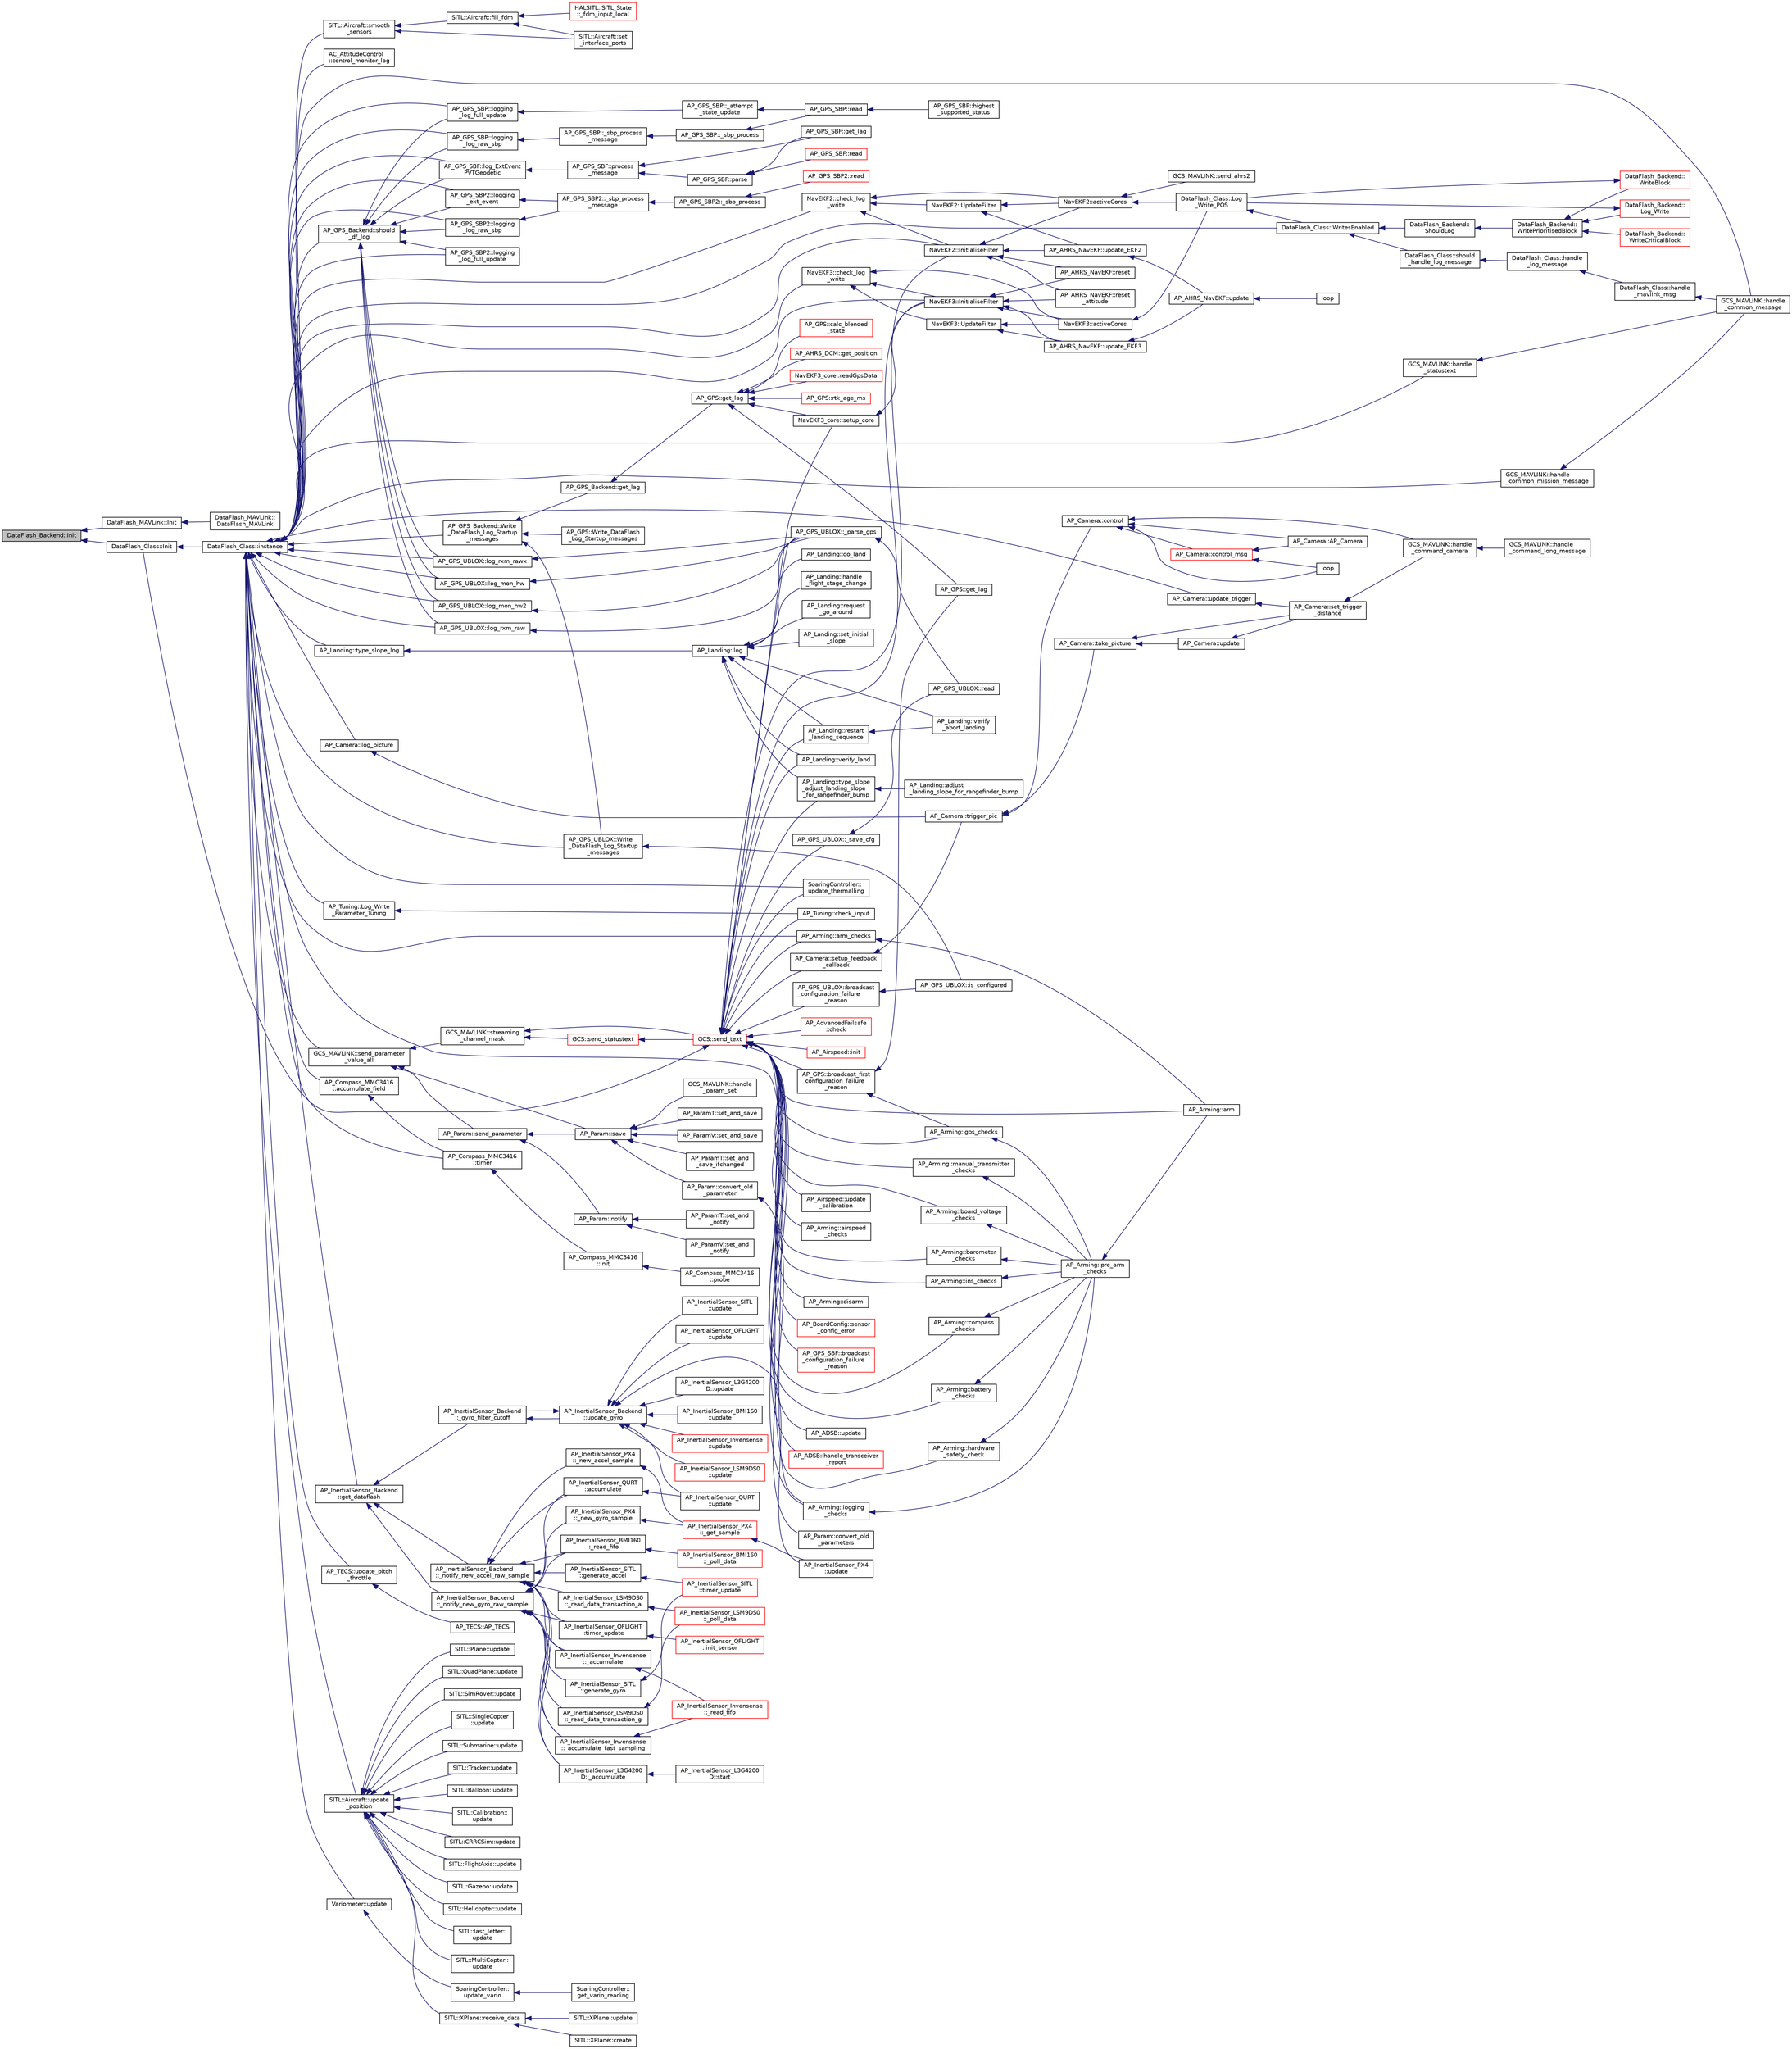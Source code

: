 digraph "DataFlash_Backend::Init"
{
 // INTERACTIVE_SVG=YES
  edge [fontname="Helvetica",fontsize="10",labelfontname="Helvetica",labelfontsize="10"];
  node [fontname="Helvetica",fontsize="10",shape=record];
  rankdir="LR";
  Node1 [label="DataFlash_Backend::Init",height=0.2,width=0.4,color="black", fillcolor="grey75", style="filled", fontcolor="black"];
  Node1 -> Node2 [dir="back",color="midnightblue",fontsize="10",style="solid",fontname="Helvetica"];
  Node2 [label="DataFlash_MAVLink::Init",height=0.2,width=0.4,color="black", fillcolor="white", style="filled",URL="$classDataFlash__MAVLink.html#af592d8475ad88af8fb4246a4fdfcdb60"];
  Node2 -> Node3 [dir="back",color="midnightblue",fontsize="10",style="solid",fontname="Helvetica"];
  Node3 [label="DataFlash_MAVLink::\lDataFlash_MAVLink",height=0.2,width=0.4,color="black", fillcolor="white", style="filled",URL="$classDataFlash__MAVLink.html#a48cca0935063bb4c4ab826e2e0f7ac14"];
  Node1 -> Node4 [dir="back",color="midnightblue",fontsize="10",style="solid",fontname="Helvetica"];
  Node4 [label="DataFlash_Class::Init",height=0.2,width=0.4,color="black", fillcolor="white", style="filled",URL="$classDataFlash__Class.html#aabebe7ff9db07e2890274fceaa81b063"];
  Node4 -> Node5 [dir="back",color="midnightblue",fontsize="10",style="solid",fontname="Helvetica"];
  Node5 [label="DataFlash_Class::instance",height=0.2,width=0.4,color="black", fillcolor="white", style="filled",URL="$classDataFlash__Class.html#af898b7f68e05b5d2a6eaf53d2c178983"];
  Node5 -> Node6 [dir="back",color="midnightblue",fontsize="10",style="solid",fontname="Helvetica"];
  Node6 [label="AC_AttitudeControl\l::control_monitor_log",height=0.2,width=0.4,color="black", fillcolor="white", style="filled",URL="$classAC__AttitudeControl.html#a24124a33c8cd7a9cd575d0c16a1e2d5b"];
  Node5 -> Node7 [dir="back",color="midnightblue",fontsize="10",style="solid",fontname="Helvetica"];
  Node7 [label="AP_Arming::logging\l_checks",height=0.2,width=0.4,color="black", fillcolor="white", style="filled",URL="$classAP__Arming.html#a42b683a689bf706a186653bcf3c1d442"];
  Node7 -> Node8 [dir="back",color="midnightblue",fontsize="10",style="solid",fontname="Helvetica"];
  Node8 [label="AP_Arming::pre_arm\l_checks",height=0.2,width=0.4,color="black", fillcolor="white", style="filled",URL="$classAP__Arming.html#a73c03baf7f22b7124a2ac9e9286a850a"];
  Node8 -> Node9 [dir="back",color="midnightblue",fontsize="10",style="solid",fontname="Helvetica"];
  Node9 [label="AP_Arming::arm",height=0.2,width=0.4,color="black", fillcolor="white", style="filled",URL="$classAP__Arming.html#a47b859d9929a736df2f08a1cad03efcb"];
  Node5 -> Node10 [dir="back",color="midnightblue",fontsize="10",style="solid",fontname="Helvetica"];
  Node10 [label="AP_Arming::arm_checks",height=0.2,width=0.4,color="black", fillcolor="white", style="filled",URL="$classAP__Arming.html#ab2f0095af9b74996b11006d85fc137ed"];
  Node10 -> Node9 [dir="back",color="midnightblue",fontsize="10",style="solid",fontname="Helvetica"];
  Node5 -> Node11 [dir="back",color="midnightblue",fontsize="10",style="solid",fontname="Helvetica"];
  Node11 [label="AP_Camera::log_picture",height=0.2,width=0.4,color="black", fillcolor="white", style="filled",URL="$classAP__Camera.html#ae511c5d9c318c1650f04b4ecb5709112"];
  Node11 -> Node12 [dir="back",color="midnightblue",fontsize="10",style="solid",fontname="Helvetica"];
  Node12 [label="AP_Camera::trigger_pic",height=0.2,width=0.4,color="black", fillcolor="white", style="filled",URL="$classAP__Camera.html#a912338131e4f4ab09eb09139d471b7b3"];
  Node12 -> Node13 [dir="back",color="midnightblue",fontsize="10",style="solid",fontname="Helvetica"];
  Node13 [label="AP_Camera::control",height=0.2,width=0.4,color="black", fillcolor="white", style="filled",URL="$classAP__Camera.html#a7c7aa23d1a71db5345bb11899bbb8f31"];
  Node13 -> Node14 [dir="back",color="midnightblue",fontsize="10",style="solid",fontname="Helvetica"];
  Node14 [label="AP_Camera::AP_Camera",height=0.2,width=0.4,color="black", fillcolor="white", style="filled",URL="$classAP__Camera.html#ad8d2e68c3b5a7133da87975d3120223a"];
  Node13 -> Node15 [dir="back",color="midnightblue",fontsize="10",style="solid",fontname="Helvetica"];
  Node15 [label="AP_Camera::control_msg",height=0.2,width=0.4,color="red", fillcolor="white", style="filled",URL="$classAP__Camera.html#a5a9157e5d811fa1b55bebe90fe731065",tooltip="decode deprecated MavLink message that controls camera. "];
  Node15 -> Node14 [dir="back",color="midnightblue",fontsize="10",style="solid",fontname="Helvetica"];
  Node15 -> Node16 [dir="back",color="midnightblue",fontsize="10",style="solid",fontname="Helvetica"];
  Node16 [label="loop",height=0.2,width=0.4,color="black", fillcolor="white", style="filled",URL="$routing_8cpp.html#afe461d27b9c48d5921c00d521181f12f"];
  Node13 -> Node17 [dir="back",color="midnightblue",fontsize="10",style="solid",fontname="Helvetica"];
  Node17 [label="GCS_MAVLINK::handle\l_command_camera",height=0.2,width=0.4,color="black", fillcolor="white", style="filled",URL="$structGCS__MAVLINK.html#a735b4b8b692fa6985a7f7b99c6b4d58c"];
  Node17 -> Node18 [dir="back",color="midnightblue",fontsize="10",style="solid",fontname="Helvetica"];
  Node18 [label="GCS_MAVLINK::handle\l_command_long_message",height=0.2,width=0.4,color="black", fillcolor="white", style="filled",URL="$structGCS__MAVLINK.html#ada9816ba563e134b421cb5bcc7b21ed6"];
  Node13 -> Node16 [dir="back",color="midnightblue",fontsize="10",style="solid",fontname="Helvetica"];
  Node12 -> Node19 [dir="back",color="midnightblue",fontsize="10",style="solid",fontname="Helvetica"];
  Node19 [label="AP_Camera::take_picture",height=0.2,width=0.4,color="black", fillcolor="white", style="filled",URL="$classAP__Camera.html#a5d7170c290ba358aab4e79e8e79bbb70"];
  Node19 -> Node20 [dir="back",color="midnightblue",fontsize="10",style="solid",fontname="Helvetica"];
  Node20 [label="AP_Camera::set_trigger\l_distance",height=0.2,width=0.4,color="black", fillcolor="white", style="filled",URL="$classAP__Camera.html#a4a39e7eb5e1df8b95ef260b0638c6fc7"];
  Node20 -> Node17 [dir="back",color="midnightblue",fontsize="10",style="solid",fontname="Helvetica"];
  Node19 -> Node21 [dir="back",color="midnightblue",fontsize="10",style="solid",fontname="Helvetica"];
  Node21 [label="AP_Camera::update",height=0.2,width=0.4,color="black", fillcolor="white", style="filled",URL="$classAP__Camera.html#a4077dde0b48102aa3b07eb64f1f7a420"];
  Node21 -> Node20 [dir="back",color="midnightblue",fontsize="10",style="solid",fontname="Helvetica"];
  Node5 -> Node22 [dir="back",color="midnightblue",fontsize="10",style="solid",fontname="Helvetica"];
  Node22 [label="AP_Camera::update_trigger",height=0.2,width=0.4,color="black", fillcolor="white", style="filled",URL="$classAP__Camera.html#a3809f54e2cc95832bb8d5e43451e834f"];
  Node22 -> Node20 [dir="back",color="midnightblue",fontsize="10",style="solid",fontname="Helvetica"];
  Node5 -> Node23 [dir="back",color="midnightblue",fontsize="10",style="solid",fontname="Helvetica"];
  Node23 [label="AP_Compass_MMC3416\l::timer",height=0.2,width=0.4,color="black", fillcolor="white", style="filled",URL="$classAP__Compass__MMC3416.html#a8b5b61173af45f3892c51bbeda783190"];
  Node23 -> Node24 [dir="back",color="midnightblue",fontsize="10",style="solid",fontname="Helvetica"];
  Node24 [label="AP_Compass_MMC3416\l::init",height=0.2,width=0.4,color="black", fillcolor="white", style="filled",URL="$classAP__Compass__MMC3416.html#af9749d12b13a50641e4c2b7b8b702ac2"];
  Node24 -> Node25 [dir="back",color="midnightblue",fontsize="10",style="solid",fontname="Helvetica"];
  Node25 [label="AP_Compass_MMC3416\l::probe",height=0.2,width=0.4,color="black", fillcolor="white", style="filled",URL="$classAP__Compass__MMC3416.html#a45317bd66ff02b0b69e17221ff572261"];
  Node5 -> Node26 [dir="back",color="midnightblue",fontsize="10",style="solid",fontname="Helvetica"];
  Node26 [label="AP_Compass_MMC3416\l::accumulate_field",height=0.2,width=0.4,color="black", fillcolor="white", style="filled",URL="$classAP__Compass__MMC3416.html#aa81525e474696e469db55ad9712a1b4f"];
  Node26 -> Node23 [dir="back",color="midnightblue",fontsize="10",style="solid",fontname="Helvetica"];
  Node5 -> Node27 [dir="back",color="midnightblue",fontsize="10",style="solid",fontname="Helvetica"];
  Node27 [label="AP_GPS_SBF::log_ExtEvent\lPVTGeodetic",height=0.2,width=0.4,color="black", fillcolor="white", style="filled",URL="$classAP__GPS__SBF.html#a029bda686db2bccb2b98f78cf5ea38fe"];
  Node27 -> Node28 [dir="back",color="midnightblue",fontsize="10",style="solid",fontname="Helvetica"];
  Node28 [label="AP_GPS_SBF::process\l_message",height=0.2,width=0.4,color="black", fillcolor="white", style="filled",URL="$classAP__GPS__SBF.html#a302b0e8422996c2cabb9dfac0eae59a4"];
  Node28 -> Node29 [dir="back",color="midnightblue",fontsize="10",style="solid",fontname="Helvetica"];
  Node29 [label="AP_GPS_SBF::get_lag",height=0.2,width=0.4,color="black", fillcolor="white", style="filled",URL="$classAP__GPS__SBF.html#ac390273f48b232915b30f6aeed7560f6"];
  Node28 -> Node30 [dir="back",color="midnightblue",fontsize="10",style="solid",fontname="Helvetica"];
  Node30 [label="AP_GPS_SBF::parse",height=0.2,width=0.4,color="black", fillcolor="white", style="filled",URL="$classAP__GPS__SBF.html#a4ff03181a0163ebda3dcc6b550e0d05a"];
  Node30 -> Node29 [dir="back",color="midnightblue",fontsize="10",style="solid",fontname="Helvetica"];
  Node30 -> Node31 [dir="back",color="midnightblue",fontsize="10",style="solid",fontname="Helvetica"];
  Node31 [label="AP_GPS_SBF::read",height=0.2,width=0.4,color="red", fillcolor="white", style="filled",URL="$classAP__GPS__SBF.html#a5d9c1999aa212fff0587dad4b306c97d"];
  Node5 -> Node32 [dir="back",color="midnightblue",fontsize="10",style="solid",fontname="Helvetica"];
  Node32 [label="AP_GPS_SBP::logging\l_log_full_update",height=0.2,width=0.4,color="black", fillcolor="white", style="filled",URL="$classAP__GPS__SBP.html#af5d2846c5c8368ab5d6d9456f78cb04d"];
  Node32 -> Node33 [dir="back",color="midnightblue",fontsize="10",style="solid",fontname="Helvetica"];
  Node33 [label="AP_GPS_SBP::_attempt\l_state_update",height=0.2,width=0.4,color="black", fillcolor="white", style="filled",URL="$classAP__GPS__SBP.html#af9e1e7cae1c58891c9a47a6ae6425491"];
  Node33 -> Node34 [dir="back",color="midnightblue",fontsize="10",style="solid",fontname="Helvetica"];
  Node34 [label="AP_GPS_SBP::read",height=0.2,width=0.4,color="black", fillcolor="white", style="filled",URL="$classAP__GPS__SBP.html#a3fa95c1c1f83ad45a11a61d604e61d8d"];
  Node34 -> Node35 [dir="back",color="midnightblue",fontsize="10",style="solid",fontname="Helvetica"];
  Node35 [label="AP_GPS_SBP::highest\l_supported_status",height=0.2,width=0.4,color="black", fillcolor="white", style="filled",URL="$classAP__GPS__SBP.html#ad2aa36fb56f231229ca47df94c7c926f"];
  Node5 -> Node36 [dir="back",color="midnightblue",fontsize="10",style="solid",fontname="Helvetica"];
  Node36 [label="AP_GPS_SBP::logging\l_log_raw_sbp",height=0.2,width=0.4,color="black", fillcolor="white", style="filled",URL="$classAP__GPS__SBP.html#a03c2f3629f94e7b6df5989cc33d9d59a"];
  Node36 -> Node37 [dir="back",color="midnightblue",fontsize="10",style="solid",fontname="Helvetica"];
  Node37 [label="AP_GPS_SBP::_sbp_process\l_message",height=0.2,width=0.4,color="black", fillcolor="white", style="filled",URL="$classAP__GPS__SBP.html#a95d51866fda5a620229c74d5684acce4"];
  Node37 -> Node38 [dir="back",color="midnightblue",fontsize="10",style="solid",fontname="Helvetica"];
  Node38 [label="AP_GPS_SBP::_sbp_process",height=0.2,width=0.4,color="black", fillcolor="white", style="filled",URL="$classAP__GPS__SBP.html#ad6291fa91e5c338da770ffdfefb6cd8a"];
  Node38 -> Node34 [dir="back",color="midnightblue",fontsize="10",style="solid",fontname="Helvetica"];
  Node5 -> Node39 [dir="back",color="midnightblue",fontsize="10",style="solid",fontname="Helvetica"];
  Node39 [label="AP_GPS_SBP2::logging\l_log_full_update",height=0.2,width=0.4,color="black", fillcolor="white", style="filled",URL="$classAP__GPS__SBP2.html#adc254567a151ff0db903b861319f0d56"];
  Node5 -> Node40 [dir="back",color="midnightblue",fontsize="10",style="solid",fontname="Helvetica"];
  Node40 [label="AP_GPS_SBP2::logging\l_log_raw_sbp",height=0.2,width=0.4,color="black", fillcolor="white", style="filled",URL="$classAP__GPS__SBP2.html#af58239a6684265d3fde51012411d110c"];
  Node40 -> Node41 [dir="back",color="midnightblue",fontsize="10",style="solid",fontname="Helvetica"];
  Node41 [label="AP_GPS_SBP2::_sbp_process\l_message",height=0.2,width=0.4,color="black", fillcolor="white", style="filled",URL="$classAP__GPS__SBP2.html#ac64f29dd084dc165c676cfd2751e77ae"];
  Node41 -> Node42 [dir="back",color="midnightblue",fontsize="10",style="solid",fontname="Helvetica"];
  Node42 [label="AP_GPS_SBP2::_sbp_process",height=0.2,width=0.4,color="black", fillcolor="white", style="filled",URL="$classAP__GPS__SBP2.html#a401dc8505b1460b2cacbafea3d223a91"];
  Node42 -> Node43 [dir="back",color="midnightblue",fontsize="10",style="solid",fontname="Helvetica"];
  Node43 [label="AP_GPS_SBP2::read",height=0.2,width=0.4,color="red", fillcolor="white", style="filled",URL="$classAP__GPS__SBP2.html#a251cdad10dff6c4e02d59f0507e5f3b6"];
  Node5 -> Node44 [dir="back",color="midnightblue",fontsize="10",style="solid",fontname="Helvetica"];
  Node44 [label="AP_GPS_SBP2::logging\l_ext_event",height=0.2,width=0.4,color="black", fillcolor="white", style="filled",URL="$classAP__GPS__SBP2.html#ae8c7f53ee8183d7f0b915e9b5a494ae6"];
  Node44 -> Node41 [dir="back",color="midnightblue",fontsize="10",style="solid",fontname="Helvetica"];
  Node5 -> Node45 [dir="back",color="midnightblue",fontsize="10",style="solid",fontname="Helvetica"];
  Node45 [label="AP_GPS_UBLOX::log_mon_hw",height=0.2,width=0.4,color="black", fillcolor="white", style="filled",URL="$classAP__GPS__UBLOX.html#afaad8ce1ad6c2192e2608e5731789b25"];
  Node45 -> Node46 [dir="back",color="midnightblue",fontsize="10",style="solid",fontname="Helvetica"];
  Node46 [label="AP_GPS_UBLOX::_parse_gps",height=0.2,width=0.4,color="black", fillcolor="white", style="filled",URL="$classAP__GPS__UBLOX.html#a16ae8ab4b0babfbc2245beb0a438ec33"];
  Node46 -> Node47 [dir="back",color="midnightblue",fontsize="10",style="solid",fontname="Helvetica"];
  Node47 [label="AP_GPS_UBLOX::read",height=0.2,width=0.4,color="black", fillcolor="white", style="filled",URL="$classAP__GPS__UBLOX.html#a09825f5ca37ee9bdb5e0939a4073a84e"];
  Node5 -> Node48 [dir="back",color="midnightblue",fontsize="10",style="solid",fontname="Helvetica"];
  Node48 [label="AP_GPS_UBLOX::log_mon_hw2",height=0.2,width=0.4,color="black", fillcolor="white", style="filled",URL="$classAP__GPS__UBLOX.html#aa371c3daa15a309ab65f1522471ff5c2"];
  Node48 -> Node46 [dir="back",color="midnightblue",fontsize="10",style="solid",fontname="Helvetica"];
  Node5 -> Node49 [dir="back",color="midnightblue",fontsize="10",style="solid",fontname="Helvetica"];
  Node49 [label="AP_GPS_UBLOX::log_rxm_raw",height=0.2,width=0.4,color="black", fillcolor="white", style="filled",URL="$classAP__GPS__UBLOX.html#a599fc077195cbe106d1da825688b1440"];
  Node49 -> Node46 [dir="back",color="midnightblue",fontsize="10",style="solid",fontname="Helvetica"];
  Node5 -> Node50 [dir="back",color="midnightblue",fontsize="10",style="solid",fontname="Helvetica"];
  Node50 [label="AP_GPS_UBLOX::log_rxm_rawx",height=0.2,width=0.4,color="black", fillcolor="white", style="filled",URL="$classAP__GPS__UBLOX.html#a3974f2089cb33bed89e19cfe3c7521f8"];
  Node50 -> Node46 [dir="back",color="midnightblue",fontsize="10",style="solid",fontname="Helvetica"];
  Node5 -> Node51 [dir="back",color="midnightblue",fontsize="10",style="solid",fontname="Helvetica"];
  Node51 [label="AP_GPS_UBLOX::Write\l_DataFlash_Log_Startup\l_messages",height=0.2,width=0.4,color="black", fillcolor="white", style="filled",URL="$classAP__GPS__UBLOX.html#ad1a1399983bb79c5eb8900f555a825a0"];
  Node51 -> Node52 [dir="back",color="midnightblue",fontsize="10",style="solid",fontname="Helvetica"];
  Node52 [label="AP_GPS_UBLOX::is_configured",height=0.2,width=0.4,color="black", fillcolor="white", style="filled",URL="$classAP__GPS__UBLOX.html#a58f67b3059c4ba8892d12ae9139f077d"];
  Node5 -> Node53 [dir="back",color="midnightblue",fontsize="10",style="solid",fontname="Helvetica"];
  Node53 [label="AP_GPS_Backend::Write\l_DataFlash_Log_Startup\l_messages",height=0.2,width=0.4,color="black", fillcolor="white", style="filled",URL="$classAP__GPS__Backend.html#a40451188361a2919d0061132e07af262"];
  Node53 -> Node54 [dir="back",color="midnightblue",fontsize="10",style="solid",fontname="Helvetica"];
  Node54 [label="AP_GPS_Backend::get_lag",height=0.2,width=0.4,color="black", fillcolor="white", style="filled",URL="$classAP__GPS__Backend.html#aef958d85d2717afc7b1e3af3eaf19291"];
  Node54 -> Node55 [dir="back",color="midnightblue",fontsize="10",style="solid",fontname="Helvetica"];
  Node55 [label="AP_GPS::get_lag",height=0.2,width=0.4,color="black", fillcolor="white", style="filled",URL="$classAP__GPS.html#a4a682466e84404be8ca6f66816fd56a5"];
  Node55 -> Node56 [dir="back",color="midnightblue",fontsize="10",style="solid",fontname="Helvetica"];
  Node56 [label="AP_GPS::calc_blended\l_state",height=0.2,width=0.4,color="red", fillcolor="white", style="filled",URL="$classAP__GPS.html#a86e388032563bbd72cca1bce9ec24d17"];
  Node55 -> Node57 [dir="back",color="midnightblue",fontsize="10",style="solid",fontname="Helvetica"];
  Node57 [label="AP_GPS::get_lag",height=0.2,width=0.4,color="black", fillcolor="white", style="filled",URL="$classAP__GPS.html#a6e74a89971cdb43f9d24e5dd9a36a090"];
  Node55 -> Node58 [dir="back",color="midnightblue",fontsize="10",style="solid",fontname="Helvetica"];
  Node58 [label="AP_AHRS_DCM::get_position",height=0.2,width=0.4,color="red", fillcolor="white", style="filled",URL="$classAP__AHRS__DCM.html#a43e3b61c13ecdfd2b3b3a2b33c359993"];
  Node55 -> Node59 [dir="back",color="midnightblue",fontsize="10",style="solid",fontname="Helvetica"];
  Node59 [label="NavEKF3_core::readGpsData",height=0.2,width=0.4,color="red", fillcolor="white", style="filled",URL="$classNavEKF3__core.html#ac8dc281034818e5fc9b2207daa2b7c3a"];
  Node55 -> Node60 [dir="back",color="midnightblue",fontsize="10",style="solid",fontname="Helvetica"];
  Node60 [label="AP_GPS::rtk_age_ms",height=0.2,width=0.4,color="red", fillcolor="white", style="filled",URL="$classAP__GPS.html#a888c7b1a19f3f1cd91125840f2c21069"];
  Node55 -> Node61 [dir="back",color="midnightblue",fontsize="10",style="solid",fontname="Helvetica"];
  Node61 [label="NavEKF3_core::setup_core",height=0.2,width=0.4,color="black", fillcolor="white", style="filled",URL="$classNavEKF3__core.html#a0b8f47e59f846a862b145edfaa9b7e99"];
  Node61 -> Node62 [dir="back",color="midnightblue",fontsize="10",style="solid",fontname="Helvetica"];
  Node62 [label="NavEKF3::InitialiseFilter",height=0.2,width=0.4,color="black", fillcolor="white", style="filled",URL="$classNavEKF3.html#a07f064fa513fbb6e7188141904f3b5b5"];
  Node62 -> Node63 [dir="back",color="midnightblue",fontsize="10",style="solid",fontname="Helvetica"];
  Node63 [label="AP_AHRS_NavEKF::update_EKF3",height=0.2,width=0.4,color="black", fillcolor="white", style="filled",URL="$classAP__AHRS__NavEKF.html#a324160404f12959e955554f5aed26459"];
  Node63 -> Node64 [dir="back",color="midnightblue",fontsize="10",style="solid",fontname="Helvetica"];
  Node64 [label="AP_AHRS_NavEKF::update",height=0.2,width=0.4,color="black", fillcolor="white", style="filled",URL="$classAP__AHRS__NavEKF.html#ac8111979c5dc37a55b2c50818534ea52"];
  Node64 -> Node65 [dir="back",color="midnightblue",fontsize="10",style="solid",fontname="Helvetica"];
  Node65 [label="loop",height=0.2,width=0.4,color="black", fillcolor="white", style="filled",URL="$AHRS__Test_8cpp.html#afe461d27b9c48d5921c00d521181f12f"];
  Node62 -> Node66 [dir="back",color="midnightblue",fontsize="10",style="solid",fontname="Helvetica"];
  Node66 [label="AP_AHRS_NavEKF::reset",height=0.2,width=0.4,color="black", fillcolor="white", style="filled",URL="$classAP__AHRS__NavEKF.html#a532ff0df024a4537e5a108c42ba405a7"];
  Node62 -> Node67 [dir="back",color="midnightblue",fontsize="10",style="solid",fontname="Helvetica"];
  Node67 [label="AP_AHRS_NavEKF::reset\l_attitude",height=0.2,width=0.4,color="black", fillcolor="white", style="filled",URL="$classAP__AHRS__NavEKF.html#a9bd3c7f1793a48cd0d736b19fbfaf19a"];
  Node62 -> Node68 [dir="back",color="midnightblue",fontsize="10",style="solid",fontname="Helvetica"];
  Node68 [label="NavEKF3::activeCores",height=0.2,width=0.4,color="black", fillcolor="white", style="filled",URL="$classNavEKF3.html#a3e1f50ad977a17222fcd7a6851b0f2ec"];
  Node68 -> Node69 [dir="back",color="midnightblue",fontsize="10",style="solid",fontname="Helvetica"];
  Node69 [label="DataFlash_Class::Log\l_Write_POS",height=0.2,width=0.4,color="black", fillcolor="white", style="filled",URL="$classDataFlash__Class.html#a46e58faaa53c44516433f6bb7bde4163"];
  Node69 -> Node70 [dir="back",color="midnightblue",fontsize="10",style="solid",fontname="Helvetica"];
  Node70 [label="DataFlash_Class::WritesEnabled",height=0.2,width=0.4,color="black", fillcolor="white", style="filled",URL="$classDataFlash__Class.html#a680528ccef337901407a125439e1f397"];
  Node70 -> Node71 [dir="back",color="midnightblue",fontsize="10",style="solid",fontname="Helvetica"];
  Node71 [label="DataFlash_Backend::\lShouldLog",height=0.2,width=0.4,color="black", fillcolor="white", style="filled",URL="$classDataFlash__Backend.html#ae29c274eff677e46bb9e404656194789"];
  Node71 -> Node72 [dir="back",color="midnightblue",fontsize="10",style="solid",fontname="Helvetica"];
  Node72 [label="DataFlash_Backend::\lWritePrioritisedBlock",height=0.2,width=0.4,color="black", fillcolor="white", style="filled",URL="$classDataFlash__Backend.html#a70bd07e118265442caab0d742cb06abc"];
  Node72 -> Node73 [dir="back",color="midnightblue",fontsize="10",style="solid",fontname="Helvetica"];
  Node73 [label="DataFlash_Backend::\lLog_Write",height=0.2,width=0.4,color="red", fillcolor="white", style="filled",URL="$classDataFlash__Backend.html#a701111d46c96bfab23971267f325ddd3"];
  Node73 -> Node69 [dir="back",color="midnightblue",fontsize="10",style="solid",fontname="Helvetica"];
  Node72 -> Node74 [dir="back",color="midnightblue",fontsize="10",style="solid",fontname="Helvetica"];
  Node74 [label="DataFlash_Backend::\lWriteBlock",height=0.2,width=0.4,color="red", fillcolor="white", style="filled",URL="$classDataFlash__Backend.html#aed94b3ad1fd7333ddd7c2e20c3433d52"];
  Node74 -> Node69 [dir="back",color="midnightblue",fontsize="10",style="solid",fontname="Helvetica"];
  Node72 -> Node75 [dir="back",color="midnightblue",fontsize="10",style="solid",fontname="Helvetica"];
  Node75 [label="DataFlash_Backend::\lWriteCriticalBlock",height=0.2,width=0.4,color="red", fillcolor="white", style="filled",URL="$classDataFlash__Backend.html#a5be0a9e566b2b525659756204c3353b7"];
  Node70 -> Node76 [dir="back",color="midnightblue",fontsize="10",style="solid",fontname="Helvetica"];
  Node76 [label="DataFlash_Class::should\l_handle_log_message",height=0.2,width=0.4,color="black", fillcolor="white", style="filled",URL="$classDataFlash__Class.html#a1f5e7a1ba369422c7df05cd384019b0e"];
  Node76 -> Node77 [dir="back",color="midnightblue",fontsize="10",style="solid",fontname="Helvetica"];
  Node77 [label="DataFlash_Class::handle\l_log_message",height=0.2,width=0.4,color="black", fillcolor="white", style="filled",URL="$classDataFlash__Class.html#a54a0f06df82820b62ec798a212821d25"];
  Node77 -> Node78 [dir="back",color="midnightblue",fontsize="10",style="solid",fontname="Helvetica"];
  Node78 [label="DataFlash_Class::handle\l_mavlink_msg",height=0.2,width=0.4,color="black", fillcolor="white", style="filled",URL="$classDataFlash__Class.html#a06ce95acf59edd4dd3b8aa7246913e7a"];
  Node78 -> Node79 [dir="back",color="midnightblue",fontsize="10",style="solid",fontname="Helvetica"];
  Node79 [label="GCS_MAVLINK::handle\l_common_message",height=0.2,width=0.4,color="black", fillcolor="white", style="filled",URL="$structGCS__MAVLINK.html#a13da94a2548ade6552a5250eb3251e89"];
  Node53 -> Node51 [dir="back",color="midnightblue",fontsize="10",style="solid",fontname="Helvetica"];
  Node53 -> Node80 [dir="back",color="midnightblue",fontsize="10",style="solid",fontname="Helvetica"];
  Node80 [label="AP_GPS::Write_DataFlash\l_Log_Startup_messages",height=0.2,width=0.4,color="black", fillcolor="white", style="filled",URL="$classAP__GPS.html#a575853ed30ab7f139f58f7785388054f"];
  Node5 -> Node81 [dir="back",color="midnightblue",fontsize="10",style="solid",fontname="Helvetica"];
  Node81 [label="AP_GPS_Backend::should\l_df_log",height=0.2,width=0.4,color="black", fillcolor="white", style="filled",URL="$classAP__GPS__Backend.html#a78d22fd7b536578b4b444c4ac63d2fda"];
  Node81 -> Node27 [dir="back",color="midnightblue",fontsize="10",style="solid",fontname="Helvetica"];
  Node81 -> Node45 [dir="back",color="midnightblue",fontsize="10",style="solid",fontname="Helvetica"];
  Node81 -> Node48 [dir="back",color="midnightblue",fontsize="10",style="solid",fontname="Helvetica"];
  Node81 -> Node49 [dir="back",color="midnightblue",fontsize="10",style="solid",fontname="Helvetica"];
  Node81 -> Node50 [dir="back",color="midnightblue",fontsize="10",style="solid",fontname="Helvetica"];
  Node81 -> Node44 [dir="back",color="midnightblue",fontsize="10",style="solid",fontname="Helvetica"];
  Node81 -> Node32 [dir="back",color="midnightblue",fontsize="10",style="solid",fontname="Helvetica"];
  Node81 -> Node39 [dir="back",color="midnightblue",fontsize="10",style="solid",fontname="Helvetica"];
  Node81 -> Node36 [dir="back",color="midnightblue",fontsize="10",style="solid",fontname="Helvetica"];
  Node81 -> Node40 [dir="back",color="midnightblue",fontsize="10",style="solid",fontname="Helvetica"];
  Node5 -> Node82 [dir="back",color="midnightblue",fontsize="10",style="solid",fontname="Helvetica"];
  Node82 [label="AP_InertialSensor_Backend\l::get_dataflash",height=0.2,width=0.4,color="black", fillcolor="white", style="filled",URL="$classAP__InertialSensor__Backend.html#a6c878a16f5530684e2e1644a374756ca"];
  Node82 -> Node83 [dir="back",color="midnightblue",fontsize="10",style="solid",fontname="Helvetica"];
  Node83 [label="AP_InertialSensor_Backend\l::_gyro_filter_cutoff",height=0.2,width=0.4,color="black", fillcolor="white", style="filled",URL="$classAP__InertialSensor__Backend.html#a9c376bd62d2a8e0262f887c6188d0af9"];
  Node83 -> Node84 [dir="back",color="midnightblue",fontsize="10",style="solid",fontname="Helvetica"];
  Node84 [label="AP_InertialSensor_Backend\l::update_gyro",height=0.2,width=0.4,color="black", fillcolor="white", style="filled",URL="$classAP__InertialSensor__Backend.html#a0b5d300f99eee2d9debcc7380fd29ab0"];
  Node84 -> Node83 [dir="back",color="midnightblue",fontsize="10",style="solid",fontname="Helvetica"];
  Node84 -> Node85 [dir="back",color="midnightblue",fontsize="10",style="solid",fontname="Helvetica"];
  Node85 [label="AP_InertialSensor_LSM9DS0\l::update",height=0.2,width=0.4,color="red", fillcolor="white", style="filled",URL="$classAP__InertialSensor__LSM9DS0.html#a65d3c8abe3e7107544fabc581f7dd704"];
  Node84 -> Node86 [dir="back",color="midnightblue",fontsize="10",style="solid",fontname="Helvetica"];
  Node86 [label="AP_InertialSensor_SITL\l::update",height=0.2,width=0.4,color="black", fillcolor="white", style="filled",URL="$classAP__InertialSensor__SITL.html#a07604936d5a023d350e46404a63b10db"];
  Node84 -> Node87 [dir="back",color="midnightblue",fontsize="10",style="solid",fontname="Helvetica"];
  Node87 [label="AP_InertialSensor_QFLIGHT\l::update",height=0.2,width=0.4,color="black", fillcolor="white", style="filled",URL="$classAP__InertialSensor__QFLIGHT.html#aa0ca2330ef5cda8d8cf0573d65091dee"];
  Node84 -> Node88 [dir="back",color="midnightblue",fontsize="10",style="solid",fontname="Helvetica"];
  Node88 [label="AP_InertialSensor_QURT\l::update",height=0.2,width=0.4,color="black", fillcolor="white", style="filled",URL="$classAP__InertialSensor__QURT.html#a65aead1e6f4020fff780cbb65981fb78"];
  Node84 -> Node89 [dir="back",color="midnightblue",fontsize="10",style="solid",fontname="Helvetica"];
  Node89 [label="AP_InertialSensor_PX4\l::update",height=0.2,width=0.4,color="black", fillcolor="white", style="filled",URL="$classAP__InertialSensor__PX4.html#a56c271f4293b88db34537b7a11e63157"];
  Node84 -> Node90 [dir="back",color="midnightblue",fontsize="10",style="solid",fontname="Helvetica"];
  Node90 [label="AP_InertialSensor_L3G4200\lD::update",height=0.2,width=0.4,color="black", fillcolor="white", style="filled",URL="$classAP__InertialSensor__L3G4200D.html#a8315d5fbde5630f70ff25b109ec2da33"];
  Node84 -> Node91 [dir="back",color="midnightblue",fontsize="10",style="solid",fontname="Helvetica"];
  Node91 [label="AP_InertialSensor_BMI160\l::update",height=0.2,width=0.4,color="black", fillcolor="white", style="filled",URL="$classAP__InertialSensor__BMI160.html#a089a4a56a75c3f771d626aeb4806487a"];
  Node84 -> Node92 [dir="back",color="midnightblue",fontsize="10",style="solid",fontname="Helvetica"];
  Node92 [label="AP_InertialSensor_Invensense\l::update",height=0.2,width=0.4,color="red", fillcolor="white", style="filled",URL="$classAP__InertialSensor__Invensense.html#a247c35c3a991df3b0d40725108fd1763"];
  Node82 -> Node93 [dir="back",color="midnightblue",fontsize="10",style="solid",fontname="Helvetica"];
  Node93 [label="AP_InertialSensor_Backend\l::_notify_new_accel_raw_sample",height=0.2,width=0.4,color="black", fillcolor="white", style="filled",URL="$classAP__InertialSensor__Backend.html#a330d2242c139a6ec3e94e0dd7379df7c"];
  Node93 -> Node94 [dir="back",color="midnightblue",fontsize="10",style="solid",fontname="Helvetica"];
  Node94 [label="AP_InertialSensor_L3G4200\lD::_accumulate",height=0.2,width=0.4,color="black", fillcolor="white", style="filled",URL="$classAP__InertialSensor__L3G4200D.html#ab07f7d4df52cbab3fee7f509f50e81fc"];
  Node94 -> Node95 [dir="back",color="midnightblue",fontsize="10",style="solid",fontname="Helvetica"];
  Node95 [label="AP_InertialSensor_L3G4200\lD::start",height=0.2,width=0.4,color="black", fillcolor="white", style="filled",URL="$classAP__InertialSensor__L3G4200D.html#a5ddc32421474ee6f544abca47a91ae02"];
  Node93 -> Node96 [dir="back",color="midnightblue",fontsize="10",style="solid",fontname="Helvetica"];
  Node96 [label="AP_InertialSensor_Invensense\l::_accumulate",height=0.2,width=0.4,color="black", fillcolor="white", style="filled",URL="$classAP__InertialSensor__Invensense.html#a1a06a8d1e4db8924dcdcf9a6439dcaa9"];
  Node96 -> Node97 [dir="back",color="midnightblue",fontsize="10",style="solid",fontname="Helvetica"];
  Node97 [label="AP_InertialSensor_Invensense\l::_read_fifo",height=0.2,width=0.4,color="red", fillcolor="white", style="filled",URL="$classAP__InertialSensor__Invensense.html#a352da0427395f10fd6a9da9ec3a498ec"];
  Node93 -> Node98 [dir="back",color="midnightblue",fontsize="10",style="solid",fontname="Helvetica"];
  Node98 [label="AP_InertialSensor_Invensense\l::_accumulate_fast_sampling",height=0.2,width=0.4,color="black", fillcolor="white", style="filled",URL="$classAP__InertialSensor__Invensense.html#aa4d24e709666169398355b5ee2a3df50"];
  Node98 -> Node97 [dir="back",color="midnightblue",fontsize="10",style="solid",fontname="Helvetica"];
  Node93 -> Node99 [dir="back",color="midnightblue",fontsize="10",style="solid",fontname="Helvetica"];
  Node99 [label="AP_InertialSensor_PX4\l::_new_accel_sample",height=0.2,width=0.4,color="black", fillcolor="white", style="filled",URL="$classAP__InertialSensor__PX4.html#ab860aacad51c8894d6d05d1291d8a650"];
  Node99 -> Node100 [dir="back",color="midnightblue",fontsize="10",style="solid",fontname="Helvetica"];
  Node100 [label="AP_InertialSensor_PX4\l::_get_sample",height=0.2,width=0.4,color="red", fillcolor="white", style="filled",URL="$classAP__InertialSensor__PX4.html#a86f463cc20f89a9eb4618ed494b3adf9"];
  Node100 -> Node89 [dir="back",color="midnightblue",fontsize="10",style="solid",fontname="Helvetica"];
  Node93 -> Node101 [dir="back",color="midnightblue",fontsize="10",style="solid",fontname="Helvetica"];
  Node101 [label="AP_InertialSensor_LSM9DS0\l::_read_data_transaction_a",height=0.2,width=0.4,color="black", fillcolor="white", style="filled",URL="$classAP__InertialSensor__LSM9DS0.html#a9e083338c81500c744790115250d5207"];
  Node101 -> Node102 [dir="back",color="midnightblue",fontsize="10",style="solid",fontname="Helvetica"];
  Node102 [label="AP_InertialSensor_LSM9DS0\l::_poll_data",height=0.2,width=0.4,color="red", fillcolor="white", style="filled",URL="$classAP__InertialSensor__LSM9DS0.html#a517db16a43fdfa7fa31615d07b225474"];
  Node93 -> Node103 [dir="back",color="midnightblue",fontsize="10",style="solid",fontname="Helvetica"];
  Node103 [label="AP_InertialSensor_BMI160\l::_read_fifo",height=0.2,width=0.4,color="black", fillcolor="white", style="filled",URL="$classAP__InertialSensor__BMI160.html#a1a519a3be822e3db7a19d0d0ed21d0c6"];
  Node103 -> Node104 [dir="back",color="midnightblue",fontsize="10",style="solid",fontname="Helvetica"];
  Node104 [label="AP_InertialSensor_BMI160\l::_poll_data",height=0.2,width=0.4,color="red", fillcolor="white", style="filled",URL="$classAP__InertialSensor__BMI160.html#a62d02f0977b50ee599a116e9f85d4ebc"];
  Node93 -> Node105 [dir="back",color="midnightblue",fontsize="10",style="solid",fontname="Helvetica"];
  Node105 [label="AP_InertialSensor_QURT\l::accumulate",height=0.2,width=0.4,color="black", fillcolor="white", style="filled",URL="$classAP__InertialSensor__QURT.html#ac64c9fedd2b0bcbddf29264e1bbd7af8"];
  Node105 -> Node88 [dir="back",color="midnightblue",fontsize="10",style="solid",fontname="Helvetica"];
  Node93 -> Node106 [dir="back",color="midnightblue",fontsize="10",style="solid",fontname="Helvetica"];
  Node106 [label="AP_InertialSensor_SITL\l::generate_accel",height=0.2,width=0.4,color="black", fillcolor="white", style="filled",URL="$classAP__InertialSensor__SITL.html#a8d6b8277285c6e8b6013585f403cd588"];
  Node106 -> Node107 [dir="back",color="midnightblue",fontsize="10",style="solid",fontname="Helvetica"];
  Node107 [label="AP_InertialSensor_SITL\l::timer_update",height=0.2,width=0.4,color="red", fillcolor="white", style="filled",URL="$classAP__InertialSensor__SITL.html#acb53ee7c91782608c30ff3e1c5af13e6"];
  Node93 -> Node108 [dir="back",color="midnightblue",fontsize="10",style="solid",fontname="Helvetica"];
  Node108 [label="AP_InertialSensor_QFLIGHT\l::timer_update",height=0.2,width=0.4,color="black", fillcolor="white", style="filled",URL="$classAP__InertialSensor__QFLIGHT.html#a995eedfc1f2c8c01d00815aed816db6d"];
  Node108 -> Node109 [dir="back",color="midnightblue",fontsize="10",style="solid",fontname="Helvetica"];
  Node109 [label="AP_InertialSensor_QFLIGHT\l::init_sensor",height=0.2,width=0.4,color="red", fillcolor="white", style="filled",URL="$classAP__InertialSensor__QFLIGHT.html#abdba074dae77ff53a2e616499b5cd01c"];
  Node82 -> Node110 [dir="back",color="midnightblue",fontsize="10",style="solid",fontname="Helvetica"];
  Node110 [label="AP_InertialSensor_Backend\l::_notify_new_gyro_raw_sample",height=0.2,width=0.4,color="black", fillcolor="white", style="filled",URL="$classAP__InertialSensor__Backend.html#a32a5d3f083aae76feb1f3e9cbf3cc095"];
  Node110 -> Node94 [dir="back",color="midnightblue",fontsize="10",style="solid",fontname="Helvetica"];
  Node110 -> Node96 [dir="back",color="midnightblue",fontsize="10",style="solid",fontname="Helvetica"];
  Node110 -> Node98 [dir="back",color="midnightblue",fontsize="10",style="solid",fontname="Helvetica"];
  Node110 -> Node111 [dir="back",color="midnightblue",fontsize="10",style="solid",fontname="Helvetica"];
  Node111 [label="AP_InertialSensor_PX4\l::_new_gyro_sample",height=0.2,width=0.4,color="black", fillcolor="white", style="filled",URL="$classAP__InertialSensor__PX4.html#a257fdff6435bb9addd12e3ba161c4c12"];
  Node111 -> Node100 [dir="back",color="midnightblue",fontsize="10",style="solid",fontname="Helvetica"];
  Node110 -> Node112 [dir="back",color="midnightblue",fontsize="10",style="solid",fontname="Helvetica"];
  Node112 [label="AP_InertialSensor_LSM9DS0\l::_read_data_transaction_g",height=0.2,width=0.4,color="black", fillcolor="white", style="filled",URL="$classAP__InertialSensor__LSM9DS0.html#a8d90205092ed9e6b959fe3da5f4f6477"];
  Node112 -> Node102 [dir="back",color="midnightblue",fontsize="10",style="solid",fontname="Helvetica"];
  Node110 -> Node103 [dir="back",color="midnightblue",fontsize="10",style="solid",fontname="Helvetica"];
  Node110 -> Node105 [dir="back",color="midnightblue",fontsize="10",style="solid",fontname="Helvetica"];
  Node110 -> Node113 [dir="back",color="midnightblue",fontsize="10",style="solid",fontname="Helvetica"];
  Node113 [label="AP_InertialSensor_SITL\l::generate_gyro",height=0.2,width=0.4,color="black", fillcolor="white", style="filled",URL="$classAP__InertialSensor__SITL.html#a884efe3040d8e915376390a36d778398"];
  Node113 -> Node107 [dir="back",color="midnightblue",fontsize="10",style="solid",fontname="Helvetica"];
  Node110 -> Node108 [dir="back",color="midnightblue",fontsize="10",style="solid",fontname="Helvetica"];
  Node5 -> Node114 [dir="back",color="midnightblue",fontsize="10",style="solid",fontname="Helvetica"];
  Node114 [label="AP_Landing::type_slope_log",height=0.2,width=0.4,color="black", fillcolor="white", style="filled",URL="$classAP__Landing.html#ac0b5a7424b989984441d47159f9e691c"];
  Node114 -> Node115 [dir="back",color="midnightblue",fontsize="10",style="solid",fontname="Helvetica"];
  Node115 [label="AP_Landing::log",height=0.2,width=0.4,color="black", fillcolor="white", style="filled",URL="$classAP__Landing.html#afbaa15e50629185cb1c1dcb1c41289d8"];
  Node115 -> Node116 [dir="back",color="midnightblue",fontsize="10",style="solid",fontname="Helvetica"];
  Node116 [label="AP_Landing::do_land",height=0.2,width=0.4,color="black", fillcolor="white", style="filled",URL="$classAP__Landing.html#ac7cb51eaa69d1bed262223b56ee2c4ce"];
  Node115 -> Node117 [dir="back",color="midnightblue",fontsize="10",style="solid",fontname="Helvetica"];
  Node117 [label="AP_Landing::handle\l_flight_stage_change",height=0.2,width=0.4,color="black", fillcolor="white", style="filled",URL="$classAP__Landing.html#a9f6d861fd1bf8df96c061931179095c0"];
  Node115 -> Node118 [dir="back",color="midnightblue",fontsize="10",style="solid",fontname="Helvetica"];
  Node118 [label="AP_Landing::request\l_go_around",height=0.2,width=0.4,color="black", fillcolor="white", style="filled",URL="$classAP__Landing.html#afc506451afaaca18bebe5746f1caf448"];
  Node115 -> Node119 [dir="back",color="midnightblue",fontsize="10",style="solid",fontname="Helvetica"];
  Node119 [label="AP_Landing::restart\l_landing_sequence",height=0.2,width=0.4,color="black", fillcolor="white", style="filled",URL="$classAP__Landing.html#a4cb652398231c274e6061aa6b211366b"];
  Node119 -> Node120 [dir="back",color="midnightblue",fontsize="10",style="solid",fontname="Helvetica"];
  Node120 [label="AP_Landing::verify\l_abort_landing",height=0.2,width=0.4,color="black", fillcolor="white", style="filled",URL="$classAP__Landing.html#a23d5d937afe630bfa1d3eeea5d767e4b"];
  Node115 -> Node121 [dir="back",color="midnightblue",fontsize="10",style="solid",fontname="Helvetica"];
  Node121 [label="AP_Landing::set_initial\l_slope",height=0.2,width=0.4,color="black", fillcolor="white", style="filled",URL="$classAP__Landing.html#a7e905f0cb574cb49a778b18906362736"];
  Node115 -> Node122 [dir="back",color="midnightblue",fontsize="10",style="solid",fontname="Helvetica"];
  Node122 [label="AP_Landing::type_slope\l_adjust_landing_slope\l_for_rangefinder_bump",height=0.2,width=0.4,color="black", fillcolor="white", style="filled",URL="$classAP__Landing.html#a68317a4d27e65aadc7013a9363da5ce3"];
  Node122 -> Node123 [dir="back",color="midnightblue",fontsize="10",style="solid",fontname="Helvetica"];
  Node123 [label="AP_Landing::adjust\l_landing_slope_for_rangefinder_bump",height=0.2,width=0.4,color="black", fillcolor="white", style="filled",URL="$classAP__Landing.html#aca701ba52726269447500bdf654b3b10"];
  Node115 -> Node120 [dir="back",color="midnightblue",fontsize="10",style="solid",fontname="Helvetica"];
  Node115 -> Node124 [dir="back",color="midnightblue",fontsize="10",style="solid",fontname="Helvetica"];
  Node124 [label="AP_Landing::verify_land",height=0.2,width=0.4,color="black", fillcolor="white", style="filled",URL="$classAP__Landing.html#afdbc34de818b9cb366336c23660fd495"];
  Node5 -> Node125 [dir="back",color="midnightblue",fontsize="10",style="solid",fontname="Helvetica"];
  Node125 [label="NavEKF2::check_log\l_write",height=0.2,width=0.4,color="black", fillcolor="white", style="filled",URL="$classNavEKF2.html#a124df957952b2cb0c04e4318a173f67a"];
  Node125 -> Node126 [dir="back",color="midnightblue",fontsize="10",style="solid",fontname="Helvetica"];
  Node126 [label="NavEKF2::InitialiseFilter",height=0.2,width=0.4,color="black", fillcolor="white", style="filled",URL="$classNavEKF2.html#a9c447b8d84abf2dfc845ddbbbad46a2b"];
  Node126 -> Node127 [dir="back",color="midnightblue",fontsize="10",style="solid",fontname="Helvetica"];
  Node127 [label="AP_AHRS_NavEKF::update_EKF2",height=0.2,width=0.4,color="black", fillcolor="white", style="filled",URL="$classAP__AHRS__NavEKF.html#a0187c6d3d4348b002a204c05d3e94b07"];
  Node127 -> Node64 [dir="back",color="midnightblue",fontsize="10",style="solid",fontname="Helvetica"];
  Node126 -> Node66 [dir="back",color="midnightblue",fontsize="10",style="solid",fontname="Helvetica"];
  Node126 -> Node67 [dir="back",color="midnightblue",fontsize="10",style="solid",fontname="Helvetica"];
  Node126 -> Node128 [dir="back",color="midnightblue",fontsize="10",style="solid",fontname="Helvetica"];
  Node128 [label="NavEKF2::activeCores",height=0.2,width=0.4,color="black", fillcolor="white", style="filled",URL="$classNavEKF2.html#ab18af2714c15fcf190493c01e2a28c73"];
  Node128 -> Node69 [dir="back",color="midnightblue",fontsize="10",style="solid",fontname="Helvetica"];
  Node128 -> Node129 [dir="back",color="midnightblue",fontsize="10",style="solid",fontname="Helvetica"];
  Node129 [label="GCS_MAVLINK::send_ahrs2",height=0.2,width=0.4,color="black", fillcolor="white", style="filled",URL="$structGCS__MAVLINK.html#a558ba3447048b78cb9dde460053e2741"];
  Node125 -> Node130 [dir="back",color="midnightblue",fontsize="10",style="solid",fontname="Helvetica"];
  Node130 [label="NavEKF2::UpdateFilter",height=0.2,width=0.4,color="black", fillcolor="white", style="filled",URL="$classNavEKF2.html#a72815b1bbd9d7ceb0ff7ae52d14516df"];
  Node130 -> Node127 [dir="back",color="midnightblue",fontsize="10",style="solid",fontname="Helvetica"];
  Node130 -> Node128 [dir="back",color="midnightblue",fontsize="10",style="solid",fontname="Helvetica"];
  Node125 -> Node128 [dir="back",color="midnightblue",fontsize="10",style="solid",fontname="Helvetica"];
  Node5 -> Node126 [dir="back",color="midnightblue",fontsize="10",style="solid",fontname="Helvetica"];
  Node5 -> Node131 [dir="back",color="midnightblue",fontsize="10",style="solid",fontname="Helvetica"];
  Node131 [label="NavEKF3::check_log\l_write",height=0.2,width=0.4,color="black", fillcolor="white", style="filled",URL="$classNavEKF3.html#afa5a1b626563d35ad95545e8f056214b"];
  Node131 -> Node62 [dir="back",color="midnightblue",fontsize="10",style="solid",fontname="Helvetica"];
  Node131 -> Node132 [dir="back",color="midnightblue",fontsize="10",style="solid",fontname="Helvetica"];
  Node132 [label="NavEKF3::UpdateFilter",height=0.2,width=0.4,color="black", fillcolor="white", style="filled",URL="$classNavEKF3.html#a477020fcf29376e0c2205dbf79728104"];
  Node132 -> Node63 [dir="back",color="midnightblue",fontsize="10",style="solid",fontname="Helvetica"];
  Node132 -> Node68 [dir="back",color="midnightblue",fontsize="10",style="solid",fontname="Helvetica"];
  Node131 -> Node68 [dir="back",color="midnightblue",fontsize="10",style="solid",fontname="Helvetica"];
  Node5 -> Node62 [dir="back",color="midnightblue",fontsize="10",style="solid",fontname="Helvetica"];
  Node5 -> Node133 [dir="back",color="midnightblue",fontsize="10",style="solid",fontname="Helvetica"];
  Node133 [label="SoaringController::\lupdate_thermalling",height=0.2,width=0.4,color="black", fillcolor="white", style="filled",URL="$classSoaringController.html#abfbc693fd6c93da20fb098aedf6fd596"];
  Node5 -> Node134 [dir="back",color="midnightblue",fontsize="10",style="solid",fontname="Helvetica"];
  Node134 [label="Variometer::update",height=0.2,width=0.4,color="black", fillcolor="white", style="filled",URL="$classVariometer.html#ae8429634659d6e7f64a64992380e7b2b"];
  Node134 -> Node135 [dir="back",color="midnightblue",fontsize="10",style="solid",fontname="Helvetica"];
  Node135 [label="SoaringController::\lupdate_vario",height=0.2,width=0.4,color="black", fillcolor="white", style="filled",URL="$classSoaringController.html#a7adf701742d2ba2f2e699b9e3ce1b955"];
  Node135 -> Node136 [dir="back",color="midnightblue",fontsize="10",style="solid",fontname="Helvetica"];
  Node136 [label="SoaringController::\lget_vario_reading",height=0.2,width=0.4,color="black", fillcolor="white", style="filled",URL="$classSoaringController.html#aea41b313738070dceb7c4953d4873342"];
  Node5 -> Node137 [dir="back",color="midnightblue",fontsize="10",style="solid",fontname="Helvetica"];
  Node137 [label="AP_TECS::update_pitch\l_throttle",height=0.2,width=0.4,color="black", fillcolor="white", style="filled",URL="$classAP__TECS.html#ad9fdee521b36fe15ab8ab06a35717c5a"];
  Node137 -> Node138 [dir="back",color="midnightblue",fontsize="10",style="solid",fontname="Helvetica"];
  Node138 [label="AP_TECS::AP_TECS",height=0.2,width=0.4,color="black", fillcolor="white", style="filled",URL="$classAP__TECS.html#a01d6d2b6f4c4151838115b13020d8990"];
  Node5 -> Node139 [dir="back",color="midnightblue",fontsize="10",style="solid",fontname="Helvetica"];
  Node139 [label="AP_Tuning::Log_Write\l_Parameter_Tuning",height=0.2,width=0.4,color="black", fillcolor="white", style="filled",URL="$classAP__Tuning.html#abc35074ce5f7c46fbbc644d80c3dc15a"];
  Node139 -> Node140 [dir="back",color="midnightblue",fontsize="10",style="solid",fontname="Helvetica"];
  Node140 [label="AP_Tuning::check_input",height=0.2,width=0.4,color="black", fillcolor="white", style="filled",URL="$classAP__Tuning.html#a26bf8c5e3711e547ce95654ca285fecb"];
  Node5 -> Node70 [dir="back",color="midnightblue",fontsize="10",style="solid",fontname="Helvetica"];
  Node5 -> Node141 [dir="back",color="midnightblue",fontsize="10",style="solid",fontname="Helvetica"];
  Node141 [label="GCS_MAVLINK::handle\l_statustext",height=0.2,width=0.4,color="black", fillcolor="white", style="filled",URL="$structGCS__MAVLINK.html#a3e1b87c59be0f67950cce0314ffa4c30"];
  Node141 -> Node79 [dir="back",color="midnightblue",fontsize="10",style="solid",fontname="Helvetica"];
  Node5 -> Node79 [dir="back",color="midnightblue",fontsize="10",style="solid",fontname="Helvetica"];
  Node5 -> Node142 [dir="back",color="midnightblue",fontsize="10",style="solid",fontname="Helvetica"];
  Node142 [label="GCS_MAVLINK::handle\l_common_mission_message",height=0.2,width=0.4,color="black", fillcolor="white", style="filled",URL="$structGCS__MAVLINK.html#a00013e2a14c47d88af2638763d82e7d3"];
  Node142 -> Node79 [dir="back",color="midnightblue",fontsize="10",style="solid",fontname="Helvetica"];
  Node5 -> Node143 [dir="back",color="midnightblue",fontsize="10",style="solid",fontname="Helvetica"];
  Node143 [label="GCS_MAVLINK::send_parameter\l_value_all",height=0.2,width=0.4,color="black", fillcolor="white", style="filled",URL="$structGCS__MAVLINK.html#a1b0f7429c8fb152e17cd5fc0ff0d9267"];
  Node143 -> Node144 [dir="back",color="midnightblue",fontsize="10",style="solid",fontname="Helvetica"];
  Node144 [label="AP_Param::save",height=0.2,width=0.4,color="black", fillcolor="white", style="filled",URL="$classAP__Param.html#ae498713a1575d30e9a10507d76c15e86"];
  Node144 -> Node145 [dir="back",color="midnightblue",fontsize="10",style="solid",fontname="Helvetica"];
  Node145 [label="AP_Param::convert_old\l_parameter",height=0.2,width=0.4,color="black", fillcolor="white", style="filled",URL="$classAP__Param.html#a654a77016ef0dadc5426cbeda0c70662"];
  Node145 -> Node146 [dir="back",color="midnightblue",fontsize="10",style="solid",fontname="Helvetica"];
  Node146 [label="AP_Param::convert_old\l_parameters",height=0.2,width=0.4,color="black", fillcolor="white", style="filled",URL="$classAP__Param.html#ab0fc2976026f41763aa102cd2e67fbb0"];
  Node144 -> Node147 [dir="back",color="midnightblue",fontsize="10",style="solid",fontname="Helvetica"];
  Node147 [label="GCS_MAVLINK::handle\l_param_set",height=0.2,width=0.4,color="black", fillcolor="white", style="filled",URL="$structGCS__MAVLINK.html#ae8138868be824c9478307c705a0e6763"];
  Node144 -> Node148 [dir="back",color="midnightblue",fontsize="10",style="solid",fontname="Helvetica"];
  Node148 [label="AP_ParamT::set_and_save",height=0.2,width=0.4,color="black", fillcolor="white", style="filled",URL="$classAP__ParamT.html#a25edf0e710f7be745fcf64636ba69be8"];
  Node144 -> Node149 [dir="back",color="midnightblue",fontsize="10",style="solid",fontname="Helvetica"];
  Node149 [label="AP_ParamV::set_and_save",height=0.2,width=0.4,color="black", fillcolor="white", style="filled",URL="$classAP__ParamV.html#ad0e5c746e1c9ae91c58e17e84f5ea390"];
  Node144 -> Node150 [dir="back",color="midnightblue",fontsize="10",style="solid",fontname="Helvetica"];
  Node150 [label="AP_ParamT::set_and\l_save_ifchanged",height=0.2,width=0.4,color="black", fillcolor="white", style="filled",URL="$classAP__ParamT.html#a950a2a2acb4a1073314733cd0856f31f"];
  Node143 -> Node151 [dir="back",color="midnightblue",fontsize="10",style="solid",fontname="Helvetica"];
  Node151 [label="AP_Param::send_parameter",height=0.2,width=0.4,color="black", fillcolor="white", style="filled",URL="$classAP__Param.html#ad4a068b84163265a3753bbf7ab1fe1c9"];
  Node151 -> Node152 [dir="back",color="midnightblue",fontsize="10",style="solid",fontname="Helvetica"];
  Node152 [label="AP_Param::notify",height=0.2,width=0.4,color="black", fillcolor="white", style="filled",URL="$classAP__Param.html#aba65529d8f02fe19a3a3e965733299e3"];
  Node152 -> Node153 [dir="back",color="midnightblue",fontsize="10",style="solid",fontname="Helvetica"];
  Node153 [label="AP_ParamT::set_and\l_notify",height=0.2,width=0.4,color="black", fillcolor="white", style="filled",URL="$classAP__ParamT.html#a62b1304c3772c44d2ec6f89539783eb3"];
  Node152 -> Node154 [dir="back",color="midnightblue",fontsize="10",style="solid",fontname="Helvetica"];
  Node154 [label="AP_ParamV::set_and\l_notify",height=0.2,width=0.4,color="black", fillcolor="white", style="filled",URL="$classAP__ParamV.html#ae08489200f14ff69e81f561f7faf47c5"];
  Node151 -> Node144 [dir="back",color="midnightblue",fontsize="10",style="solid",fontname="Helvetica"];
  Node143 -> Node155 [dir="back",color="midnightblue",fontsize="10",style="solid",fontname="Helvetica"];
  Node155 [label="GCS_MAVLINK::streaming\l_channel_mask",height=0.2,width=0.4,color="black", fillcolor="white", style="filled",URL="$structGCS__MAVLINK.html#af948c4a65f98679941885e2c7cc12ac5"];
  Node155 -> Node156 [dir="back",color="midnightblue",fontsize="10",style="solid",fontname="Helvetica"];
  Node156 [label="GCS::send_text",height=0.2,width=0.4,color="red", fillcolor="white", style="filled",URL="$classGCS.html#a9866f3484283db744409e40719cef765"];
  Node156 -> Node157 [dir="back",color="midnightblue",fontsize="10",style="solid",fontname="Helvetica"];
  Node157 [label="AP_ADSB::update",height=0.2,width=0.4,color="black", fillcolor="white", style="filled",URL="$classAP__ADSB.html#ab8305f5d3238ab9efff026ed1e6dc283"];
  Node156 -> Node158 [dir="back",color="midnightblue",fontsize="10",style="solid",fontname="Helvetica"];
  Node158 [label="AP_ADSB::handle_transceiver\l_report",height=0.2,width=0.4,color="red", fillcolor="white", style="filled",URL="$classAP__ADSB.html#a3e100c93ec641fc04cbf8b0472a482f2"];
  Node156 -> Node159 [dir="back",color="midnightblue",fontsize="10",style="solid",fontname="Helvetica"];
  Node159 [label="AP_AdvancedFailsafe\l::check",height=0.2,width=0.4,color="red", fillcolor="white", style="filled",URL="$classAP__AdvancedFailsafe.html#a017a878d56457eea9bd9a59c07b92190"];
  Node156 -> Node160 [dir="back",color="midnightblue",fontsize="10",style="solid",fontname="Helvetica"];
  Node160 [label="AP_Airspeed::init",height=0.2,width=0.4,color="red", fillcolor="white", style="filled",URL="$classAP__Airspeed.html#a7499575104f24c6502e1148c353d9637"];
  Node156 -> Node161 [dir="back",color="midnightblue",fontsize="10",style="solid",fontname="Helvetica"];
  Node161 [label="AP_Airspeed::update\l_calibration",height=0.2,width=0.4,color="black", fillcolor="white", style="filled",URL="$classAP__Airspeed.html#a1c80f3cc71861ab7b3ea235439746645"];
  Node156 -> Node162 [dir="back",color="midnightblue",fontsize="10",style="solid",fontname="Helvetica"];
  Node162 [label="AP_Arming::barometer\l_checks",height=0.2,width=0.4,color="black", fillcolor="white", style="filled",URL="$classAP__Arming.html#af6f4e5ed936ada30378367cda0ad7710"];
  Node162 -> Node8 [dir="back",color="midnightblue",fontsize="10",style="solid",fontname="Helvetica"];
  Node156 -> Node163 [dir="back",color="midnightblue",fontsize="10",style="solid",fontname="Helvetica"];
  Node163 [label="AP_Arming::airspeed\l_checks",height=0.2,width=0.4,color="black", fillcolor="white", style="filled",URL="$classAP__Arming.html#a2b7ca6e3c7517feca088b28d45f2fc61"];
  Node156 -> Node7 [dir="back",color="midnightblue",fontsize="10",style="solid",fontname="Helvetica"];
  Node156 -> Node164 [dir="back",color="midnightblue",fontsize="10",style="solid",fontname="Helvetica"];
  Node164 [label="AP_Arming::ins_checks",height=0.2,width=0.4,color="black", fillcolor="white", style="filled",URL="$classAP__Arming.html#a98bb929393d206413a92adb94d443fc8"];
  Node164 -> Node8 [dir="back",color="midnightblue",fontsize="10",style="solid",fontname="Helvetica"];
  Node156 -> Node165 [dir="back",color="midnightblue",fontsize="10",style="solid",fontname="Helvetica"];
  Node165 [label="AP_Arming::compass\l_checks",height=0.2,width=0.4,color="black", fillcolor="white", style="filled",URL="$classAP__Arming.html#a24332b3f5e2e233914bce12e69ae9564"];
  Node165 -> Node8 [dir="back",color="midnightblue",fontsize="10",style="solid",fontname="Helvetica"];
  Node156 -> Node166 [dir="back",color="midnightblue",fontsize="10",style="solid",fontname="Helvetica"];
  Node166 [label="AP_Arming::gps_checks",height=0.2,width=0.4,color="black", fillcolor="white", style="filled",URL="$classAP__Arming.html#a3e31fe40e0d7d0e6befd2f82dd6b5a6d"];
  Node166 -> Node8 [dir="back",color="midnightblue",fontsize="10",style="solid",fontname="Helvetica"];
  Node156 -> Node167 [dir="back",color="midnightblue",fontsize="10",style="solid",fontname="Helvetica"];
  Node167 [label="AP_Arming::battery\l_checks",height=0.2,width=0.4,color="black", fillcolor="white", style="filled",URL="$classAP__Arming.html#a03bd378dc54cf6f8624cac6c2e59aa79"];
  Node167 -> Node8 [dir="back",color="midnightblue",fontsize="10",style="solid",fontname="Helvetica"];
  Node156 -> Node168 [dir="back",color="midnightblue",fontsize="10",style="solid",fontname="Helvetica"];
  Node168 [label="AP_Arming::hardware\l_safety_check",height=0.2,width=0.4,color="black", fillcolor="white", style="filled",URL="$classAP__Arming.html#a66dd88cc4605d1c91c655b2959274b5c"];
  Node168 -> Node8 [dir="back",color="midnightblue",fontsize="10",style="solid",fontname="Helvetica"];
  Node156 -> Node169 [dir="back",color="midnightblue",fontsize="10",style="solid",fontname="Helvetica"];
  Node169 [label="AP_Arming::manual_transmitter\l_checks",height=0.2,width=0.4,color="black", fillcolor="white", style="filled",URL="$classAP__Arming.html#aa2db8e16fc960948bf9ddd7fd875bb3b"];
  Node169 -> Node8 [dir="back",color="midnightblue",fontsize="10",style="solid",fontname="Helvetica"];
  Node156 -> Node170 [dir="back",color="midnightblue",fontsize="10",style="solid",fontname="Helvetica"];
  Node170 [label="AP_Arming::board_voltage\l_checks",height=0.2,width=0.4,color="black", fillcolor="white", style="filled",URL="$classAP__Arming.html#a3a7732a0c5ed5b5ccbb97e72c2a6587c"];
  Node170 -> Node8 [dir="back",color="midnightblue",fontsize="10",style="solid",fontname="Helvetica"];
  Node156 -> Node10 [dir="back",color="midnightblue",fontsize="10",style="solid",fontname="Helvetica"];
  Node156 -> Node9 [dir="back",color="midnightblue",fontsize="10",style="solid",fontname="Helvetica"];
  Node156 -> Node171 [dir="back",color="midnightblue",fontsize="10",style="solid",fontname="Helvetica"];
  Node171 [label="AP_Arming::disarm",height=0.2,width=0.4,color="black", fillcolor="white", style="filled",URL="$classAP__Arming.html#a1cd502992feb63526f3e2942576d4c03"];
  Node156 -> Node172 [dir="back",color="midnightblue",fontsize="10",style="solid",fontname="Helvetica"];
  Node172 [label="AP_BoardConfig::sensor\l_config_error",height=0.2,width=0.4,color="red", fillcolor="white", style="filled",URL="$classAP__BoardConfig.html#ab7d977aecbbe7090266bee755bf2cc32"];
  Node156 -> Node173 [dir="back",color="midnightblue",fontsize="10",style="solid",fontname="Helvetica"];
  Node173 [label="AP_Camera::setup_feedback\l_callback",height=0.2,width=0.4,color="black", fillcolor="white", style="filled",URL="$classAP__Camera.html#a52203d3c3cc7e420e58c6d0e882f35f4"];
  Node173 -> Node12 [dir="back",color="midnightblue",fontsize="10",style="solid",fontname="Helvetica"];
  Node156 -> Node174 [dir="back",color="midnightblue",fontsize="10",style="solid",fontname="Helvetica"];
  Node174 [label="AP_GPS::broadcast_first\l_configuration_failure\l_reason",height=0.2,width=0.4,color="black", fillcolor="white", style="filled",URL="$classAP__GPS.html#a04a660c6aeee0add4d4d6ebac74c2944"];
  Node174 -> Node57 [dir="back",color="midnightblue",fontsize="10",style="solid",fontname="Helvetica"];
  Node174 -> Node166 [dir="back",color="midnightblue",fontsize="10",style="solid",fontname="Helvetica"];
  Node156 -> Node175 [dir="back",color="midnightblue",fontsize="10",style="solid",fontname="Helvetica"];
  Node175 [label="AP_GPS_SBF::broadcast\l_configuration_failure\l_reason",height=0.2,width=0.4,color="red", fillcolor="white", style="filled",URL="$classAP__GPS__SBF.html#a3afd5ceacd87462981cc290fd3dcc66d"];
  Node156 -> Node46 [dir="back",color="midnightblue",fontsize="10",style="solid",fontname="Helvetica"];
  Node156 -> Node176 [dir="back",color="midnightblue",fontsize="10",style="solid",fontname="Helvetica"];
  Node176 [label="AP_GPS_UBLOX::_save_cfg",height=0.2,width=0.4,color="black", fillcolor="white", style="filled",URL="$classAP__GPS__UBLOX.html#a735f714c51ff36ab8e5fa4cf266627ab"];
  Node176 -> Node47 [dir="back",color="midnightblue",fontsize="10",style="solid",fontname="Helvetica"];
  Node156 -> Node177 [dir="back",color="midnightblue",fontsize="10",style="solid",fontname="Helvetica"];
  Node177 [label="AP_GPS_UBLOX::broadcast\l_configuration_failure\l_reason",height=0.2,width=0.4,color="black", fillcolor="white", style="filled",URL="$classAP__GPS__UBLOX.html#a63fbd7a6bd3cac3ce3072a4713a0d1bc"];
  Node177 -> Node52 [dir="back",color="midnightblue",fontsize="10",style="solid",fontname="Helvetica"];
  Node156 -> Node124 [dir="back",color="midnightblue",fontsize="10",style="solid",fontname="Helvetica"];
  Node156 -> Node119 [dir="back",color="midnightblue",fontsize="10",style="solid",fontname="Helvetica"];
  Node156 -> Node122 [dir="back",color="midnightblue",fontsize="10",style="solid",fontname="Helvetica"];
  Node156 -> Node126 [dir="back",color="midnightblue",fontsize="10",style="solid",fontname="Helvetica"];
  Node156 -> Node62 [dir="back",color="midnightblue",fontsize="10",style="solid",fontname="Helvetica"];
  Node156 -> Node61 [dir="back",color="midnightblue",fontsize="10",style="solid",fontname="Helvetica"];
  Node156 -> Node133 [dir="back",color="midnightblue",fontsize="10",style="solid",fontname="Helvetica"];
  Node156 -> Node140 [dir="back",color="midnightblue",fontsize="10",style="solid",fontname="Helvetica"];
  Node156 -> Node4 [dir="back",color="midnightblue",fontsize="10",style="solid",fontname="Helvetica"];
  Node155 -> Node178 [dir="back",color="midnightblue",fontsize="10",style="solid",fontname="Helvetica"];
  Node178 [label="GCS::send_statustext",height=0.2,width=0.4,color="red", fillcolor="white", style="filled",URL="$classGCS.html#a313e604179053ea42415b1c9289f13cd"];
  Node178 -> Node156 [dir="back",color="midnightblue",fontsize="10",style="solid",fontname="Helvetica"];
  Node5 -> Node179 [dir="back",color="midnightblue",fontsize="10",style="solid",fontname="Helvetica"];
  Node179 [label="SITL::Aircraft::update\l_position",height=0.2,width=0.4,color="black", fillcolor="white", style="filled",URL="$classSITL_1_1Aircraft.html#a4a72b2c0617cf55b24b062daaae685b9"];
  Node179 -> Node180 [dir="back",color="midnightblue",fontsize="10",style="solid",fontname="Helvetica"];
  Node180 [label="SITL::Balloon::update",height=0.2,width=0.4,color="black", fillcolor="white", style="filled",URL="$classSITL_1_1Balloon.html#a34f5716a3c9ba0805d89dc36656ae90c"];
  Node179 -> Node181 [dir="back",color="midnightblue",fontsize="10",style="solid",fontname="Helvetica"];
  Node181 [label="SITL::Calibration::\lupdate",height=0.2,width=0.4,color="black", fillcolor="white", style="filled",URL="$classSITL_1_1Calibration.html#a0c3f60adfbc5d68ae425883af18b62f4"];
  Node179 -> Node182 [dir="back",color="midnightblue",fontsize="10",style="solid",fontname="Helvetica"];
  Node182 [label="SITL::CRRCSim::update",height=0.2,width=0.4,color="black", fillcolor="white", style="filled",URL="$classSITL_1_1CRRCSim.html#ada236d396837feb2c5efe885ea504f87"];
  Node179 -> Node183 [dir="back",color="midnightblue",fontsize="10",style="solid",fontname="Helvetica"];
  Node183 [label="SITL::FlightAxis::update",height=0.2,width=0.4,color="black", fillcolor="white", style="filled",URL="$classSITL_1_1FlightAxis.html#abea39b8171735bf99ad90267f6be4c42"];
  Node179 -> Node184 [dir="back",color="midnightblue",fontsize="10",style="solid",fontname="Helvetica"];
  Node184 [label="SITL::Gazebo::update",height=0.2,width=0.4,color="black", fillcolor="white", style="filled",URL="$classSITL_1_1Gazebo.html#a120a541070549b98ba4740c91abf97a7"];
  Node179 -> Node185 [dir="back",color="midnightblue",fontsize="10",style="solid",fontname="Helvetica"];
  Node185 [label="SITL::Helicopter::update",height=0.2,width=0.4,color="black", fillcolor="white", style="filled",URL="$classSITL_1_1Helicopter.html#a0e8602ead0fe804552ab7ade9a1b171e"];
  Node179 -> Node186 [dir="back",color="midnightblue",fontsize="10",style="solid",fontname="Helvetica"];
  Node186 [label="SITL::last_letter::\lupdate",height=0.2,width=0.4,color="black", fillcolor="white", style="filled",URL="$classSITL_1_1last__letter.html#ae4e6d3acea9730faa873e8d25b876d19"];
  Node179 -> Node187 [dir="back",color="midnightblue",fontsize="10",style="solid",fontname="Helvetica"];
  Node187 [label="SITL::MultiCopter::\lupdate",height=0.2,width=0.4,color="black", fillcolor="white", style="filled",URL="$classSITL_1_1MultiCopter.html#ad4df8bcd20625ce425cc9d73f9aa6a20"];
  Node179 -> Node188 [dir="back",color="midnightblue",fontsize="10",style="solid",fontname="Helvetica"];
  Node188 [label="SITL::Plane::update",height=0.2,width=0.4,color="black", fillcolor="white", style="filled",URL="$classSITL_1_1Plane.html#a7852409df29e250b1903384d1446930c"];
  Node179 -> Node189 [dir="back",color="midnightblue",fontsize="10",style="solid",fontname="Helvetica"];
  Node189 [label="SITL::QuadPlane::update",height=0.2,width=0.4,color="black", fillcolor="white", style="filled",URL="$classSITL_1_1QuadPlane.html#af9068f0de1894f5afc49481c869e3b6c"];
  Node179 -> Node190 [dir="back",color="midnightblue",fontsize="10",style="solid",fontname="Helvetica"];
  Node190 [label="SITL::SimRover::update",height=0.2,width=0.4,color="black", fillcolor="white", style="filled",URL="$classSITL_1_1SimRover.html#a0692a116e9c7cff78adb0b08b0d571b2"];
  Node179 -> Node191 [dir="back",color="midnightblue",fontsize="10",style="solid",fontname="Helvetica"];
  Node191 [label="SITL::SingleCopter\l::update",height=0.2,width=0.4,color="black", fillcolor="white", style="filled",URL="$classSITL_1_1SingleCopter.html#a07d0997518b86260a6a80b914733d7b5"];
  Node179 -> Node192 [dir="back",color="midnightblue",fontsize="10",style="solid",fontname="Helvetica"];
  Node192 [label="SITL::Submarine::update",height=0.2,width=0.4,color="black", fillcolor="white", style="filled",URL="$classSITL_1_1Submarine.html#ae172876dbb527df84dfb38c9fa383878"];
  Node179 -> Node193 [dir="back",color="midnightblue",fontsize="10",style="solid",fontname="Helvetica"];
  Node193 [label="SITL::Tracker::update",height=0.2,width=0.4,color="black", fillcolor="white", style="filled",URL="$classSITL_1_1Tracker.html#aa2d26c0841ead98b60a9291eb4d74b71"];
  Node179 -> Node194 [dir="back",color="midnightblue",fontsize="10",style="solid",fontname="Helvetica"];
  Node194 [label="SITL::XPlane::receive_data",height=0.2,width=0.4,color="black", fillcolor="white", style="filled",URL="$classSITL_1_1XPlane.html#ab30e1d12c7ebc3699a29f3442804a68b"];
  Node194 -> Node195 [dir="back",color="midnightblue",fontsize="10",style="solid",fontname="Helvetica"];
  Node195 [label="SITL::XPlane::update",height=0.2,width=0.4,color="black", fillcolor="white", style="filled",URL="$classSITL_1_1XPlane.html#abc5e72c8fd3445fcb19b6b1d42ec9970"];
  Node194 -> Node196 [dir="back",color="midnightblue",fontsize="10",style="solid",fontname="Helvetica"];
  Node196 [label="SITL::XPlane::create",height=0.2,width=0.4,color="black", fillcolor="white", style="filled",URL="$classSITL_1_1XPlane.html#a5cbab32f016edeff5108ded953c17cbe"];
  Node5 -> Node197 [dir="back",color="midnightblue",fontsize="10",style="solid",fontname="Helvetica"];
  Node197 [label="SITL::Aircraft::smooth\l_sensors",height=0.2,width=0.4,color="black", fillcolor="white", style="filled",URL="$classSITL_1_1Aircraft.html#a8b835df207c22a4d9bc24b14525ce968"];
  Node197 -> Node198 [dir="back",color="midnightblue",fontsize="10",style="solid",fontname="Helvetica"];
  Node198 [label="SITL::Aircraft::fill_fdm",height=0.2,width=0.4,color="black", fillcolor="white", style="filled",URL="$classSITL_1_1Aircraft.html#a07b38044e8a77d5f48db38e9913e06db"];
  Node198 -> Node199 [dir="back",color="midnightblue",fontsize="10",style="solid",fontname="Helvetica"];
  Node199 [label="HALSITL::SITL_State\l::_fdm_input_local",height=0.2,width=0.4,color="red", fillcolor="white", style="filled",URL="$classHALSITL_1_1SITL__State.html#a141fe78b0702ab2f2ac4cafc221fdb97"];
  Node198 -> Node200 [dir="back",color="midnightblue",fontsize="10",style="solid",fontname="Helvetica"];
  Node200 [label="SITL::Aircraft::set\l_interface_ports",height=0.2,width=0.4,color="black", fillcolor="white", style="filled",URL="$classSITL_1_1Aircraft.html#a061f04e9f5bc75cc1f250a4e7c3d8421"];
  Node197 -> Node200 [dir="back",color="midnightblue",fontsize="10",style="solid",fontname="Helvetica"];
}
